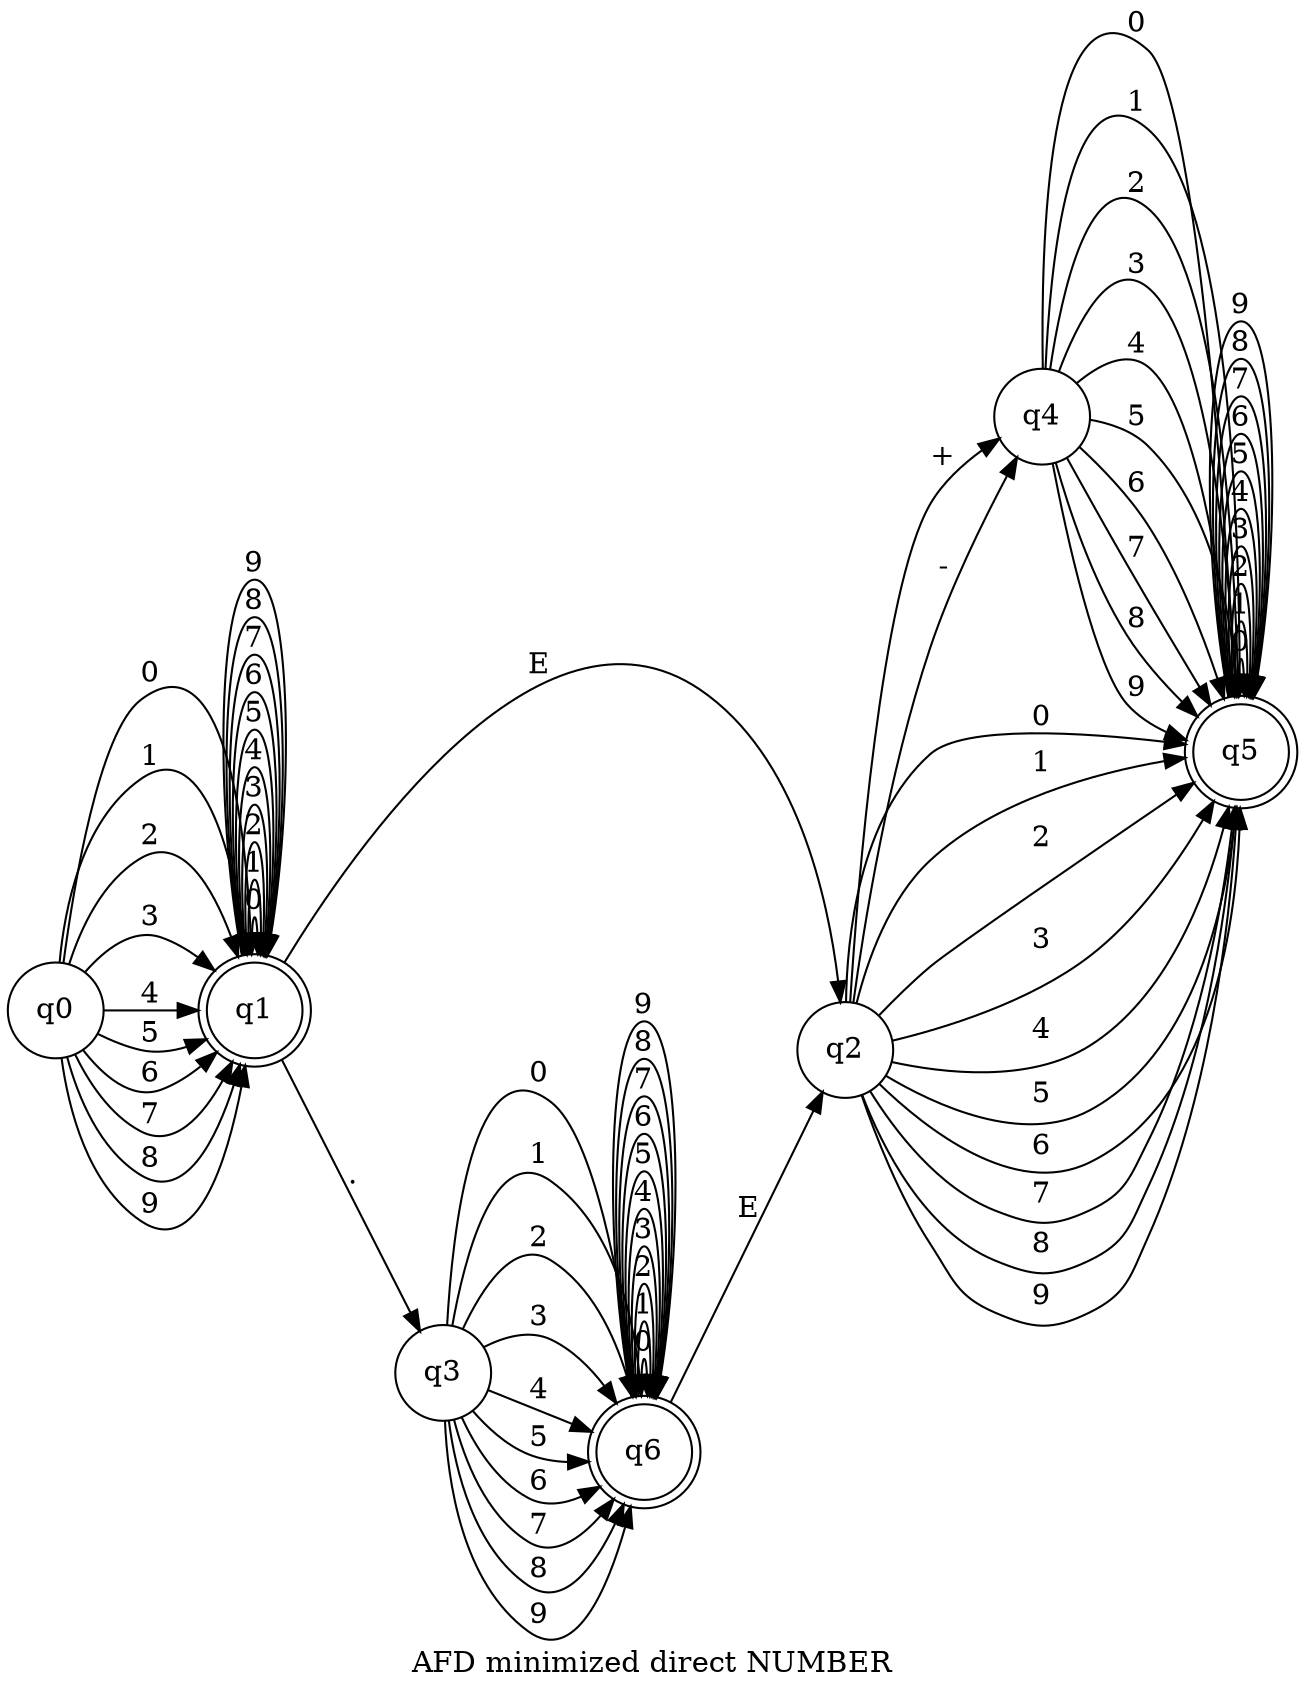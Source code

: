 // AFN
digraph {
	rankdir=LR
	label="AFD minimized direct NUMBER"
	1688018843408 [label=q0 shape=circle]
	1688050393280 [label=q1 shape=doublecircle]
	1688050399184 [label=q2 shape=circle]
	1688050394480 [label=q4 shape=circle]
	1688050400912 [label=q5 shape=doublecircle]
	1688050400912 -> 1688050400912 [label=0]
	1688050400912 -> 1688050400912 [label=1]
	1688050400912 -> 1688050400912 [label=2]
	1688050400912 -> 1688050400912 [label=3]
	1688050400912 -> 1688050400912 [label=4]
	1688050400912 -> 1688050400912 [label=5]
	1688050400912 -> 1688050400912 [label=6]
	1688050400912 -> 1688050400912 [label=7]
	1688050400912 -> 1688050400912 [label=8]
	1688050400912 -> 1688050400912 [label=9]
	1688050394480 -> 1688050400912 [label=0]
	1688050394480 -> 1688050400912 [label=1]
	1688050394480 -> 1688050400912 [label=2]
	1688050394480 -> 1688050400912 [label=3]
	1688050394480 -> 1688050400912 [label=4]
	1688050394480 -> 1688050400912 [label=5]
	1688050394480 -> 1688050400912 [label=6]
	1688050394480 -> 1688050400912 [label=7]
	1688050394480 -> 1688050400912 [label=8]
	1688050394480 -> 1688050400912 [label=9]
	1688050399184 -> 1688050394480 [label="+"]
	1688050399184 -> 1688050394480 [label="-"]
	1688050399184 -> 1688050400912 [label=0]
	1688050399184 -> 1688050400912 [label=1]
	1688050399184 -> 1688050400912 [label=2]
	1688050399184 -> 1688050400912 [label=3]
	1688050399184 -> 1688050400912 [label=4]
	1688050399184 -> 1688050400912 [label=5]
	1688050399184 -> 1688050400912 [label=6]
	1688050399184 -> 1688050400912 [label=7]
	1688050399184 -> 1688050400912 [label=8]
	1688050399184 -> 1688050400912 [label=9]
	1688050393280 -> 1688050399184 [label=E]
	1688050394912 [label=q3 shape=circle]
	1688050398944 [label=q6 shape=doublecircle]
	1688050398944 -> 1688050399184 [label=E]
	1688050398944 -> 1688050398944 [label=0]
	1688050398944 -> 1688050398944 [label=1]
	1688050398944 -> 1688050398944 [label=2]
	1688050398944 -> 1688050398944 [label=3]
	1688050398944 -> 1688050398944 [label=4]
	1688050398944 -> 1688050398944 [label=5]
	1688050398944 -> 1688050398944 [label=6]
	1688050398944 -> 1688050398944 [label=7]
	1688050398944 -> 1688050398944 [label=8]
	1688050398944 -> 1688050398944 [label=9]
	1688050394912 -> 1688050398944 [label=0]
	1688050394912 -> 1688050398944 [label=1]
	1688050394912 -> 1688050398944 [label=2]
	1688050394912 -> 1688050398944 [label=3]
	1688050394912 -> 1688050398944 [label=4]
	1688050394912 -> 1688050398944 [label=5]
	1688050394912 -> 1688050398944 [label=6]
	1688050394912 -> 1688050398944 [label=7]
	1688050394912 -> 1688050398944 [label=8]
	1688050394912 -> 1688050398944 [label=9]
	1688050393280 -> 1688050394912 [label="."]
	1688050393280 -> 1688050393280 [label=0]
	1688050393280 -> 1688050393280 [label=1]
	1688050393280 -> 1688050393280 [label=2]
	1688050393280 -> 1688050393280 [label=3]
	1688050393280 -> 1688050393280 [label=4]
	1688050393280 -> 1688050393280 [label=5]
	1688050393280 -> 1688050393280 [label=6]
	1688050393280 -> 1688050393280 [label=7]
	1688050393280 -> 1688050393280 [label=8]
	1688050393280 -> 1688050393280 [label=9]
	1688018843408 -> 1688050393280 [label=0]
	1688018843408 -> 1688050393280 [label=1]
	1688018843408 -> 1688050393280 [label=2]
	1688018843408 -> 1688050393280 [label=3]
	1688018843408 -> 1688050393280 [label=4]
	1688018843408 -> 1688050393280 [label=5]
	1688018843408 -> 1688050393280 [label=6]
	1688018843408 -> 1688050393280 [label=7]
	1688018843408 -> 1688050393280 [label=8]
	1688018843408 -> 1688050393280 [label=9]
}

